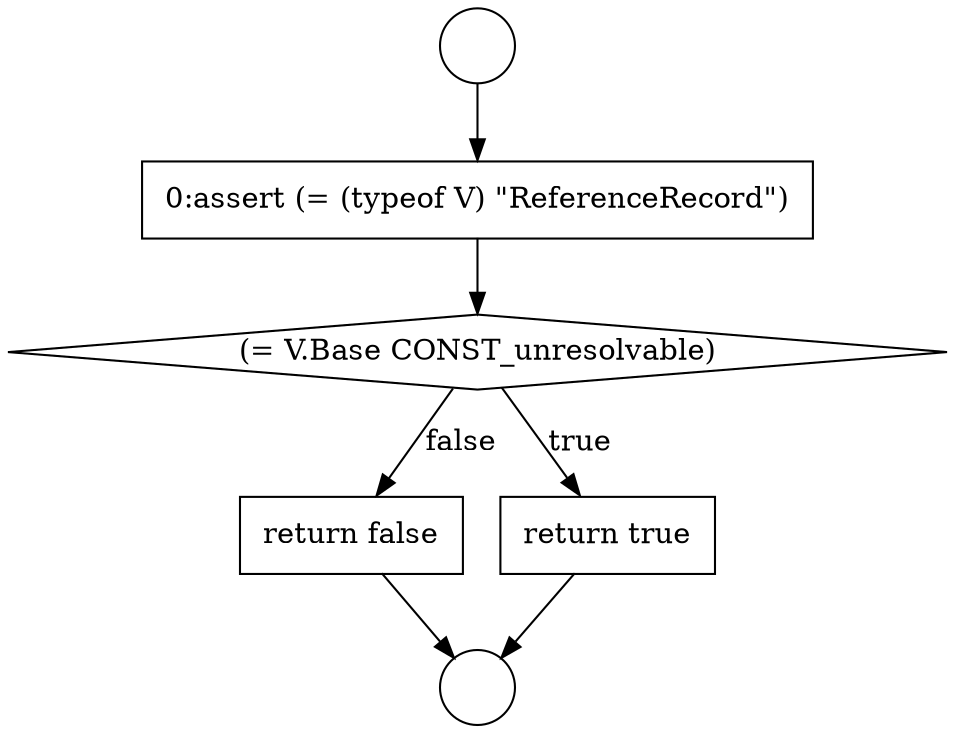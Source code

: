 digraph {
  node288 [shape=circle label=" " color="black" fillcolor="white" style=filled]
  node289 [shape=circle label=" " color="black" fillcolor="white" style=filled]
  node293 [shape=none, margin=0, label=<<font color="black">
    <table border="0" cellborder="1" cellspacing="0" cellpadding="10">
      <tr><td align="left">return false</td></tr>
    </table>
  </font>> color="black" fillcolor="white" style=filled]
  node292 [shape=none, margin=0, label=<<font color="black">
    <table border="0" cellborder="1" cellspacing="0" cellpadding="10">
      <tr><td align="left">return true</td></tr>
    </table>
  </font>> color="black" fillcolor="white" style=filled]
  node291 [shape=diamond, label=<<font color="black">(= V.Base CONST_unresolvable)</font>> color="black" fillcolor="white" style=filled]
  node290 [shape=none, margin=0, label=<<font color="black">
    <table border="0" cellborder="1" cellspacing="0" cellpadding="10">
      <tr><td align="left">0:assert (= (typeof V) &quot;ReferenceRecord&quot;)</td></tr>
    </table>
  </font>> color="black" fillcolor="white" style=filled]
  node291 -> node292 [label=<<font color="black">true</font>> color="black"]
  node291 -> node293 [label=<<font color="black">false</font>> color="black"]
  node293 -> node289 [ color="black"]
  node290 -> node291 [ color="black"]
  node288 -> node290 [ color="black"]
  node292 -> node289 [ color="black"]
}
